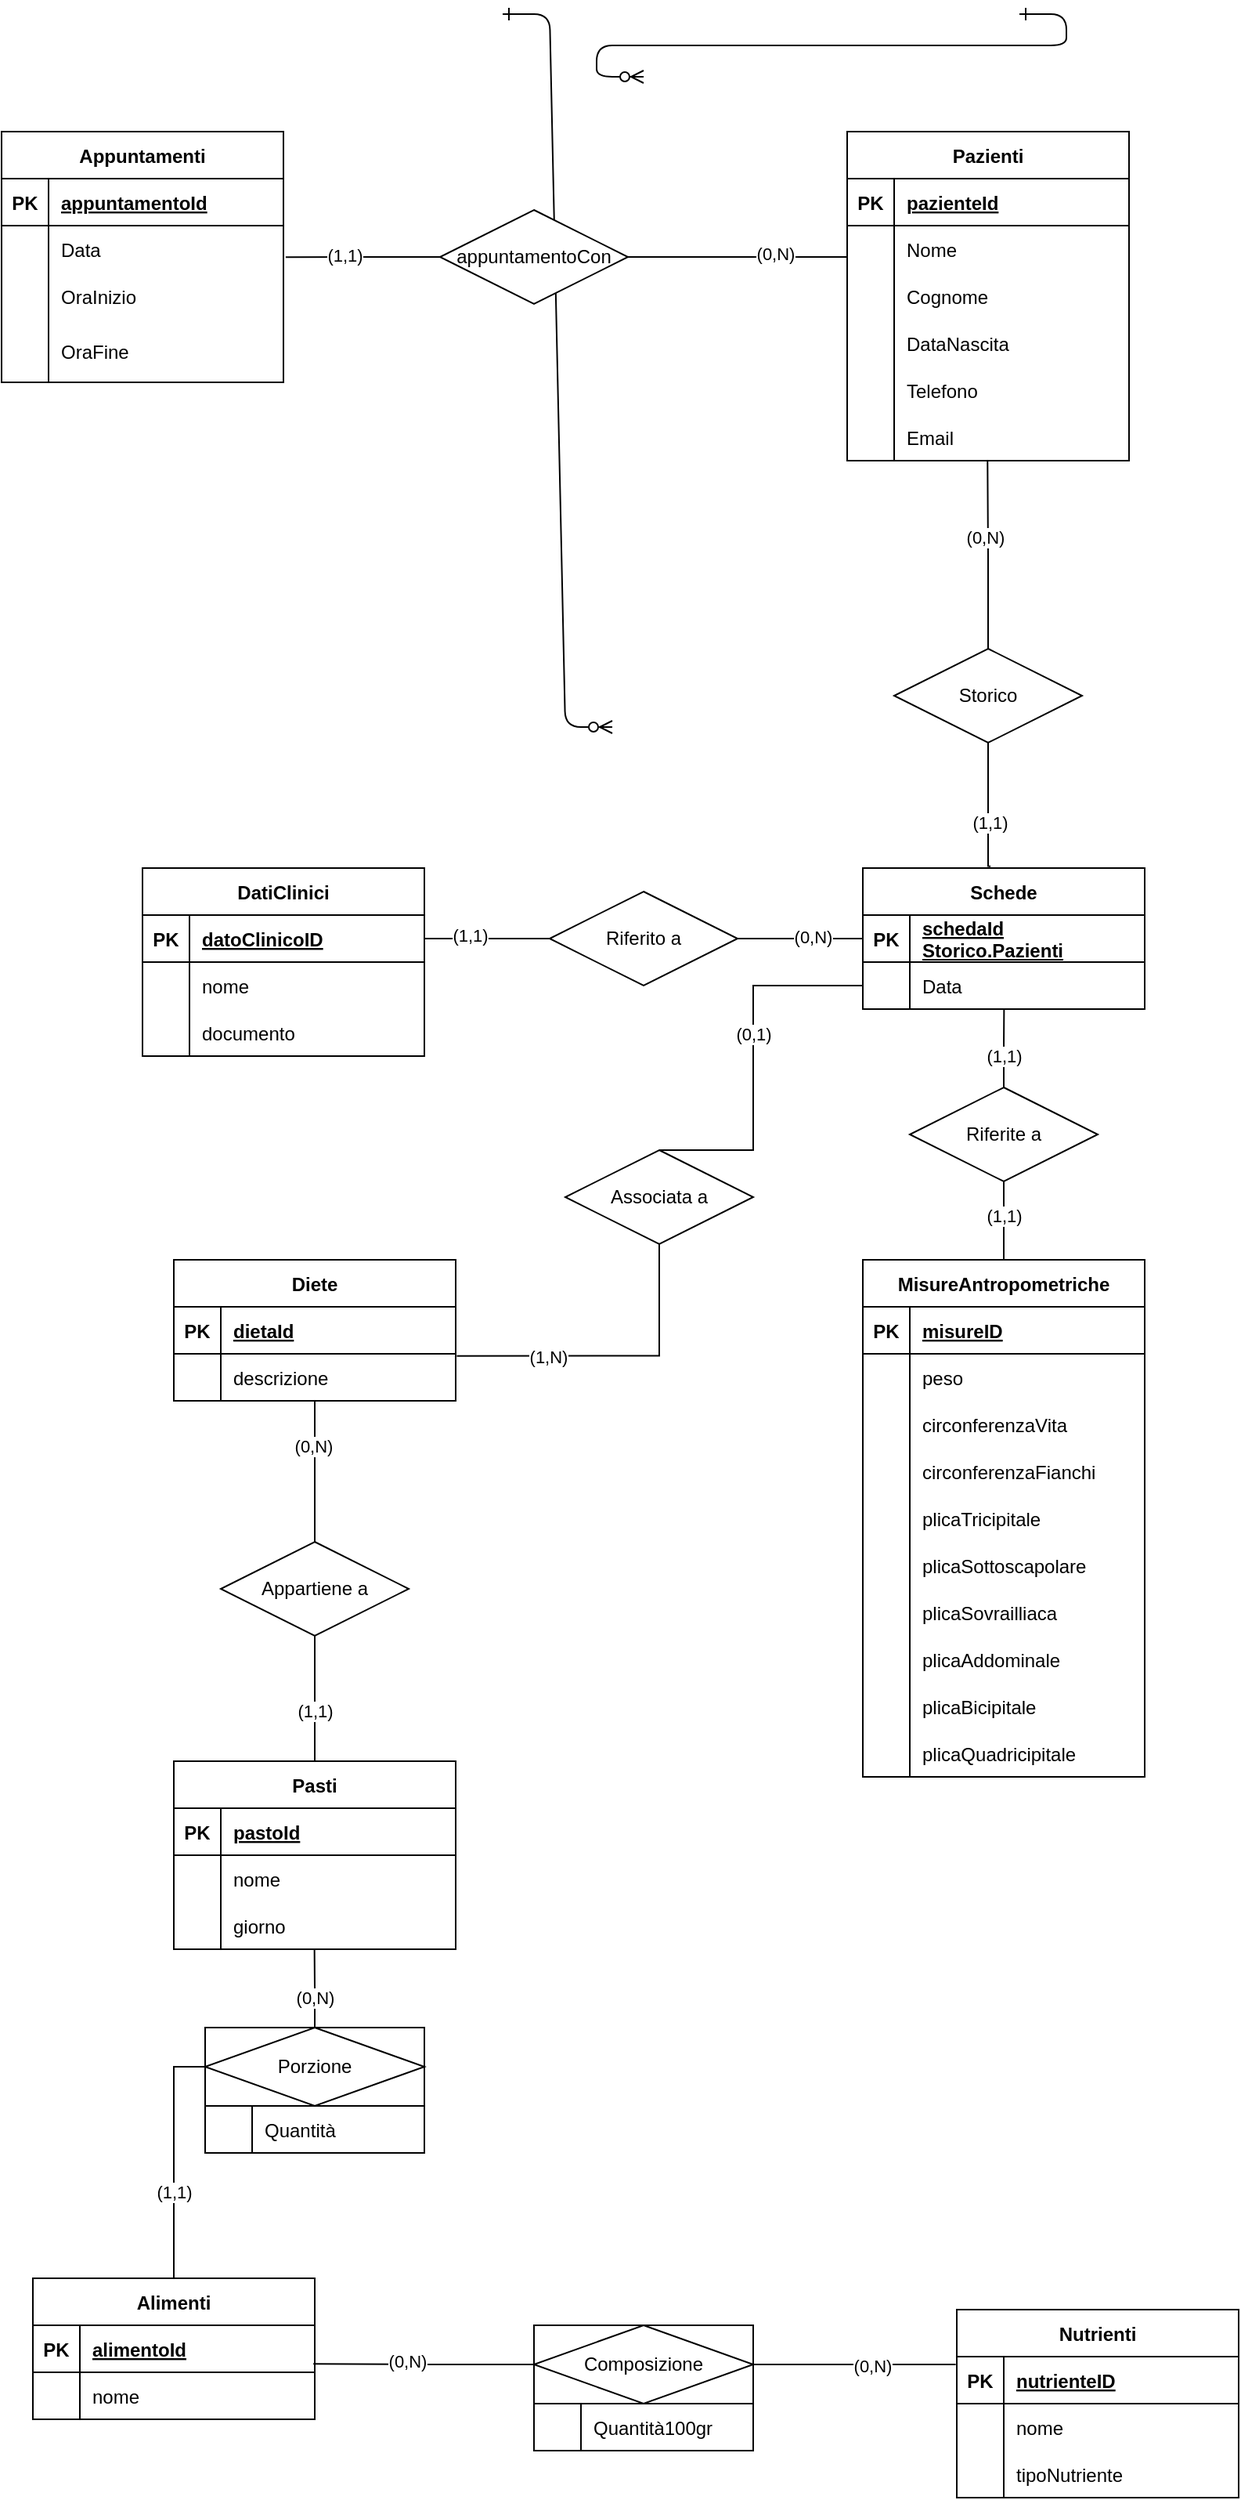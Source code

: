<mxfile version="18.0.6" type="device"><diagram id="R2lEEEUBdFMjLlhIrx00" name="Page-1"><mxGraphModel dx="1597" dy="986" grid="1" gridSize="10" guides="1" tooltips="1" connect="1" arrows="1" fold="1" page="1" pageScale="1" pageWidth="850" pageHeight="1100" math="0" shadow="0" extFonts="Permanent Marker^https://fonts.googleapis.com/css?family=Permanent+Marker"><root><mxCell id="0"/><mxCell id="1" parent="0"/><mxCell id="C-vyLk0tnHw3VtMMgP7b-1" value="" style="edgeStyle=entityRelationEdgeStyle;endArrow=ERzeroToMany;startArrow=ERone;endFill=1;startFill=0;" parent="1" target="C-vyLk0tnHw3VtMMgP7b-6" edge="1"><mxGeometry width="100" height="100" relative="1" as="geometry"><mxPoint x="370" y="165" as="sourcePoint"/><mxPoint x="440" y="620" as="targetPoint"/></mxGeometry></mxCell><mxCell id="C-vyLk0tnHw3VtMMgP7b-12" value="" style="edgeStyle=entityRelationEdgeStyle;endArrow=ERzeroToMany;startArrow=ERone;endFill=1;startFill=0;" parent="1" target="C-vyLk0tnHw3VtMMgP7b-17" edge="1"><mxGeometry width="100" height="100" relative="1" as="geometry"><mxPoint x="700" y="165" as="sourcePoint"/><mxPoint x="460" y="205" as="targetPoint"/></mxGeometry></mxCell><mxCell id="slWftcfjG_QNIl7X43cK-1" value="Appuntamenti" style="shape=table;startSize=30;container=1;collapsible=1;childLayout=tableLayout;fixedRows=1;rowLines=0;fontStyle=1;align=center;resizeLast=1;" vertex="1" parent="1"><mxGeometry x="50" y="240" width="180" height="160" as="geometry"/></mxCell><mxCell id="slWftcfjG_QNIl7X43cK-2" value="" style="shape=tableRow;horizontal=0;startSize=0;swimlaneHead=0;swimlaneBody=0;fillColor=none;collapsible=0;dropTarget=0;points=[[0,0.5],[1,0.5]];portConstraint=eastwest;top=0;left=0;right=0;bottom=1;" vertex="1" parent="slWftcfjG_QNIl7X43cK-1"><mxGeometry y="30" width="180" height="30" as="geometry"/></mxCell><mxCell id="slWftcfjG_QNIl7X43cK-3" value="PK" style="shape=partialRectangle;connectable=0;fillColor=none;top=0;left=0;bottom=0;right=0;fontStyle=1;overflow=hidden;" vertex="1" parent="slWftcfjG_QNIl7X43cK-2"><mxGeometry width="30" height="30" as="geometry"><mxRectangle width="30" height="30" as="alternateBounds"/></mxGeometry></mxCell><mxCell id="slWftcfjG_QNIl7X43cK-4" value="appuntamentoId" style="shape=partialRectangle;connectable=0;fillColor=none;top=0;left=0;bottom=0;right=0;align=left;spacingLeft=6;fontStyle=5;overflow=hidden;" vertex="1" parent="slWftcfjG_QNIl7X43cK-2"><mxGeometry x="30" width="150" height="30" as="geometry"><mxRectangle width="150" height="30" as="alternateBounds"/></mxGeometry></mxCell><mxCell id="slWftcfjG_QNIl7X43cK-5" value="" style="shape=tableRow;horizontal=0;startSize=0;swimlaneHead=0;swimlaneBody=0;fillColor=none;collapsible=0;dropTarget=0;points=[[0,0.5],[1,0.5]];portConstraint=eastwest;top=0;left=0;right=0;bottom=0;" vertex="1" parent="slWftcfjG_QNIl7X43cK-1"><mxGeometry y="60" width="180" height="30" as="geometry"/></mxCell><mxCell id="slWftcfjG_QNIl7X43cK-6" value="" style="shape=partialRectangle;connectable=0;fillColor=none;top=0;left=0;bottom=0;right=0;editable=1;overflow=hidden;" vertex="1" parent="slWftcfjG_QNIl7X43cK-5"><mxGeometry width="30" height="30" as="geometry"><mxRectangle width="30" height="30" as="alternateBounds"/></mxGeometry></mxCell><mxCell id="slWftcfjG_QNIl7X43cK-7" value="Data" style="shape=partialRectangle;connectable=0;fillColor=none;top=0;left=0;bottom=0;right=0;align=left;spacingLeft=6;overflow=hidden;" vertex="1" parent="slWftcfjG_QNIl7X43cK-5"><mxGeometry x="30" width="150" height="30" as="geometry"><mxRectangle width="150" height="30" as="alternateBounds"/></mxGeometry></mxCell><mxCell id="slWftcfjG_QNIl7X43cK-8" value="" style="shape=tableRow;horizontal=0;startSize=0;swimlaneHead=0;swimlaneBody=0;fillColor=none;collapsible=0;dropTarget=0;points=[[0,0.5],[1,0.5]];portConstraint=eastwest;top=0;left=0;right=0;bottom=0;" vertex="1" parent="slWftcfjG_QNIl7X43cK-1"><mxGeometry y="90" width="180" height="30" as="geometry"/></mxCell><mxCell id="slWftcfjG_QNIl7X43cK-9" value="" style="shape=partialRectangle;connectable=0;fillColor=none;top=0;left=0;bottom=0;right=0;editable=1;overflow=hidden;" vertex="1" parent="slWftcfjG_QNIl7X43cK-8"><mxGeometry width="30" height="30" as="geometry"><mxRectangle width="30" height="30" as="alternateBounds"/></mxGeometry></mxCell><mxCell id="slWftcfjG_QNIl7X43cK-10" value="OraInizio" style="shape=partialRectangle;connectable=0;fillColor=none;top=0;left=0;bottom=0;right=0;align=left;spacingLeft=6;overflow=hidden;" vertex="1" parent="slWftcfjG_QNIl7X43cK-8"><mxGeometry x="30" width="150" height="30" as="geometry"><mxRectangle width="150" height="30" as="alternateBounds"/></mxGeometry></mxCell><mxCell id="slWftcfjG_QNIl7X43cK-11" value="" style="shape=tableRow;horizontal=0;startSize=0;swimlaneHead=0;swimlaneBody=0;fillColor=none;collapsible=0;dropTarget=0;points=[[0,0.5],[1,0.5]];portConstraint=eastwest;top=0;left=0;right=0;bottom=0;" vertex="1" parent="slWftcfjG_QNIl7X43cK-1"><mxGeometry y="120" width="180" height="40" as="geometry"/></mxCell><mxCell id="slWftcfjG_QNIl7X43cK-12" value="" style="shape=partialRectangle;connectable=0;fillColor=none;top=0;left=0;bottom=0;right=0;editable=1;overflow=hidden;" vertex="1" parent="slWftcfjG_QNIl7X43cK-11"><mxGeometry width="30" height="40" as="geometry"><mxRectangle width="30" height="40" as="alternateBounds"/></mxGeometry></mxCell><mxCell id="slWftcfjG_QNIl7X43cK-13" value="OraFine" style="shape=partialRectangle;connectable=0;fillColor=none;top=0;left=0;bottom=0;right=0;align=left;spacingLeft=6;overflow=hidden;" vertex="1" parent="slWftcfjG_QNIl7X43cK-11"><mxGeometry x="30" width="150" height="40" as="geometry"><mxRectangle width="150" height="40" as="alternateBounds"/></mxGeometry></mxCell><mxCell id="slWftcfjG_QNIl7X43cK-31" value="Pazienti" style="shape=table;startSize=30;container=1;collapsible=1;childLayout=tableLayout;fixedRows=1;rowLines=0;fontStyle=1;align=center;resizeLast=1;" vertex="1" parent="1"><mxGeometry x="590" y="240" width="180" height="210" as="geometry"/></mxCell><mxCell id="slWftcfjG_QNIl7X43cK-32" value="" style="shape=tableRow;horizontal=0;startSize=0;swimlaneHead=0;swimlaneBody=0;fillColor=none;collapsible=0;dropTarget=0;points=[[0,0.5],[1,0.5]];portConstraint=eastwest;top=0;left=0;right=0;bottom=1;" vertex="1" parent="slWftcfjG_QNIl7X43cK-31"><mxGeometry y="30" width="180" height="30" as="geometry"/></mxCell><mxCell id="slWftcfjG_QNIl7X43cK-33" value="PK" style="shape=partialRectangle;connectable=0;fillColor=none;top=0;left=0;bottom=0;right=0;fontStyle=1;overflow=hidden;" vertex="1" parent="slWftcfjG_QNIl7X43cK-32"><mxGeometry width="30" height="30" as="geometry"><mxRectangle width="30" height="30" as="alternateBounds"/></mxGeometry></mxCell><mxCell id="slWftcfjG_QNIl7X43cK-34" value="pazienteId" style="shape=partialRectangle;connectable=0;fillColor=none;top=0;left=0;bottom=0;right=0;align=left;spacingLeft=6;fontStyle=5;overflow=hidden;" vertex="1" parent="slWftcfjG_QNIl7X43cK-32"><mxGeometry x="30" width="150" height="30" as="geometry"><mxRectangle width="150" height="30" as="alternateBounds"/></mxGeometry></mxCell><mxCell id="slWftcfjG_QNIl7X43cK-35" value="" style="shape=tableRow;horizontal=0;startSize=0;swimlaneHead=0;swimlaneBody=0;fillColor=none;collapsible=0;dropTarget=0;points=[[0,0.5],[1,0.5]];portConstraint=eastwest;top=0;left=0;right=0;bottom=0;" vertex="1" parent="slWftcfjG_QNIl7X43cK-31"><mxGeometry y="60" width="180" height="30" as="geometry"/></mxCell><mxCell id="slWftcfjG_QNIl7X43cK-36" value="" style="shape=partialRectangle;connectable=0;fillColor=none;top=0;left=0;bottom=0;right=0;editable=1;overflow=hidden;" vertex="1" parent="slWftcfjG_QNIl7X43cK-35"><mxGeometry width="30" height="30" as="geometry"><mxRectangle width="30" height="30" as="alternateBounds"/></mxGeometry></mxCell><mxCell id="slWftcfjG_QNIl7X43cK-37" value="Nome" style="shape=partialRectangle;connectable=0;fillColor=none;top=0;left=0;bottom=0;right=0;align=left;spacingLeft=6;overflow=hidden;" vertex="1" parent="slWftcfjG_QNIl7X43cK-35"><mxGeometry x="30" width="150" height="30" as="geometry"><mxRectangle width="150" height="30" as="alternateBounds"/></mxGeometry></mxCell><mxCell id="slWftcfjG_QNIl7X43cK-38" value="" style="shape=tableRow;horizontal=0;startSize=0;swimlaneHead=0;swimlaneBody=0;fillColor=none;collapsible=0;dropTarget=0;points=[[0,0.5],[1,0.5]];portConstraint=eastwest;top=0;left=0;right=0;bottom=0;" vertex="1" parent="slWftcfjG_QNIl7X43cK-31"><mxGeometry y="90" width="180" height="30" as="geometry"/></mxCell><mxCell id="slWftcfjG_QNIl7X43cK-39" value="" style="shape=partialRectangle;connectable=0;fillColor=none;top=0;left=0;bottom=0;right=0;editable=1;overflow=hidden;" vertex="1" parent="slWftcfjG_QNIl7X43cK-38"><mxGeometry width="30" height="30" as="geometry"><mxRectangle width="30" height="30" as="alternateBounds"/></mxGeometry></mxCell><mxCell id="slWftcfjG_QNIl7X43cK-40" value="Cognome" style="shape=partialRectangle;connectable=0;fillColor=none;top=0;left=0;bottom=0;right=0;align=left;spacingLeft=6;overflow=hidden;" vertex="1" parent="slWftcfjG_QNIl7X43cK-38"><mxGeometry x="30" width="150" height="30" as="geometry"><mxRectangle width="150" height="30" as="alternateBounds"/></mxGeometry></mxCell><mxCell id="slWftcfjG_QNIl7X43cK-41" value="" style="shape=tableRow;horizontal=0;startSize=0;swimlaneHead=0;swimlaneBody=0;fillColor=none;collapsible=0;dropTarget=0;points=[[0,0.5],[1,0.5]];portConstraint=eastwest;top=0;left=0;right=0;bottom=0;" vertex="1" parent="slWftcfjG_QNIl7X43cK-31"><mxGeometry y="120" width="180" height="30" as="geometry"/></mxCell><mxCell id="slWftcfjG_QNIl7X43cK-42" value="" style="shape=partialRectangle;connectable=0;fillColor=none;top=0;left=0;bottom=0;right=0;editable=1;overflow=hidden;" vertex="1" parent="slWftcfjG_QNIl7X43cK-41"><mxGeometry width="30" height="30" as="geometry"><mxRectangle width="30" height="30" as="alternateBounds"/></mxGeometry></mxCell><mxCell id="slWftcfjG_QNIl7X43cK-43" value="DataNascita" style="shape=partialRectangle;connectable=0;fillColor=none;top=0;left=0;bottom=0;right=0;align=left;spacingLeft=6;overflow=hidden;" vertex="1" parent="slWftcfjG_QNIl7X43cK-41"><mxGeometry x="30" width="150" height="30" as="geometry"><mxRectangle width="150" height="30" as="alternateBounds"/></mxGeometry></mxCell><mxCell id="slWftcfjG_QNIl7X43cK-44" value="" style="shape=tableRow;horizontal=0;startSize=0;swimlaneHead=0;swimlaneBody=0;fillColor=none;collapsible=0;dropTarget=0;points=[[0,0.5],[1,0.5]];portConstraint=eastwest;top=0;left=0;right=0;bottom=0;" vertex="1" parent="slWftcfjG_QNIl7X43cK-31"><mxGeometry y="150" width="180" height="30" as="geometry"/></mxCell><mxCell id="slWftcfjG_QNIl7X43cK-45" value="" style="shape=partialRectangle;connectable=0;fillColor=none;top=0;left=0;bottom=0;right=0;editable=1;overflow=hidden;" vertex="1" parent="slWftcfjG_QNIl7X43cK-44"><mxGeometry width="30" height="30" as="geometry"><mxRectangle width="30" height="30" as="alternateBounds"/></mxGeometry></mxCell><mxCell id="slWftcfjG_QNIl7X43cK-46" value="Telefono" style="shape=partialRectangle;connectable=0;fillColor=none;top=0;left=0;bottom=0;right=0;align=left;spacingLeft=6;overflow=hidden;" vertex="1" parent="slWftcfjG_QNIl7X43cK-44"><mxGeometry x="30" width="150" height="30" as="geometry"><mxRectangle width="150" height="30" as="alternateBounds"/></mxGeometry></mxCell><mxCell id="slWftcfjG_QNIl7X43cK-47" value="" style="shape=tableRow;horizontal=0;startSize=0;swimlaneHead=0;swimlaneBody=0;fillColor=none;collapsible=0;dropTarget=0;points=[[0,0.5],[1,0.5]];portConstraint=eastwest;top=0;left=0;right=0;bottom=0;" vertex="1" parent="slWftcfjG_QNIl7X43cK-31"><mxGeometry y="180" width="180" height="30" as="geometry"/></mxCell><mxCell id="slWftcfjG_QNIl7X43cK-48" value="" style="shape=partialRectangle;connectable=0;fillColor=none;top=0;left=0;bottom=0;right=0;editable=1;overflow=hidden;" vertex="1" parent="slWftcfjG_QNIl7X43cK-47"><mxGeometry width="30" height="30" as="geometry"><mxRectangle width="30" height="30" as="alternateBounds"/></mxGeometry></mxCell><mxCell id="slWftcfjG_QNIl7X43cK-49" value="Email" style="shape=partialRectangle;connectable=0;fillColor=none;top=0;left=0;bottom=0;right=0;align=left;spacingLeft=6;overflow=hidden;" vertex="1" parent="slWftcfjG_QNIl7X43cK-47"><mxGeometry x="30" width="150" height="30" as="geometry"><mxRectangle width="150" height="30" as="alternateBounds"/></mxGeometry></mxCell><mxCell id="slWftcfjG_QNIl7X43cK-51" style="edgeStyle=orthogonalEdgeStyle;rounded=0;orthogonalLoop=1;jettySize=auto;html=1;exitX=1;exitY=0.5;exitDx=0;exitDy=0;endArrow=none;endFill=0;" edge="1" parent="1" source="slWftcfjG_QNIl7X43cK-50" target="slWftcfjG_QNIl7X43cK-35"><mxGeometry relative="1" as="geometry"><Array as="points"><mxPoint x="560" y="320"/><mxPoint x="560" y="320"/></Array></mxGeometry></mxCell><mxCell id="slWftcfjG_QNIl7X43cK-55" value="(0,N)" style="edgeLabel;html=1;align=center;verticalAlign=middle;resizable=0;points=[];" vertex="1" connectable="0" parent="slWftcfjG_QNIl7X43cK-51"><mxGeometry x="0.341" y="2" relative="1" as="geometry"><mxPoint as="offset"/></mxGeometry></mxCell><mxCell id="slWftcfjG_QNIl7X43cK-52" style="edgeStyle=orthogonalEdgeStyle;rounded=0;orthogonalLoop=1;jettySize=auto;html=1;exitX=0;exitY=0.5;exitDx=0;exitDy=0;entryX=1.008;entryY=0.671;entryDx=0;entryDy=0;entryPerimeter=0;endArrow=none;endFill=0;" edge="1" parent="1" source="slWftcfjG_QNIl7X43cK-50" target="slWftcfjG_QNIl7X43cK-5"><mxGeometry relative="1" as="geometry"/></mxCell><mxCell id="slWftcfjG_QNIl7X43cK-54" value="(1,1)" style="edgeLabel;html=1;align=center;verticalAlign=middle;resizable=0;points=[];" vertex="1" connectable="0" parent="slWftcfjG_QNIl7X43cK-52"><mxGeometry x="0.243" y="-1" relative="1" as="geometry"><mxPoint as="offset"/></mxGeometry></mxCell><mxCell id="slWftcfjG_QNIl7X43cK-50" value="appuntamentoCon" style="shape=rhombus;perimeter=rhombusPerimeter;whiteSpace=wrap;html=1;align=center;" vertex="1" parent="1"><mxGeometry x="330" y="290" width="120" height="60" as="geometry"/></mxCell><mxCell id="slWftcfjG_QNIl7X43cK-73" value="Schede" style="shape=table;startSize=30;container=1;collapsible=1;childLayout=tableLayout;fixedRows=1;rowLines=0;fontStyle=1;align=center;resizeLast=1;" vertex="1" parent="1"><mxGeometry x="600" y="710" width="180" height="90" as="geometry"/></mxCell><mxCell id="slWftcfjG_QNIl7X43cK-74" value="" style="shape=tableRow;horizontal=0;startSize=0;swimlaneHead=0;swimlaneBody=0;fillColor=none;collapsible=0;dropTarget=0;points=[[0,0.5],[1,0.5]];portConstraint=eastwest;top=0;left=0;right=0;bottom=1;" vertex="1" parent="slWftcfjG_QNIl7X43cK-73"><mxGeometry y="30" width="180" height="30" as="geometry"/></mxCell><mxCell id="slWftcfjG_QNIl7X43cK-75" value="PK" style="shape=partialRectangle;connectable=0;fillColor=none;top=0;left=0;bottom=0;right=0;fontStyle=1;overflow=hidden;" vertex="1" parent="slWftcfjG_QNIl7X43cK-74"><mxGeometry width="30" height="30" as="geometry"><mxRectangle width="30" height="30" as="alternateBounds"/></mxGeometry></mxCell><mxCell id="slWftcfjG_QNIl7X43cK-76" value="schedaId&#10;Storico.Pazienti" style="shape=partialRectangle;connectable=0;fillColor=none;top=0;left=0;bottom=0;right=0;align=left;spacingLeft=6;fontStyle=5;overflow=hidden;" vertex="1" parent="slWftcfjG_QNIl7X43cK-74"><mxGeometry x="30" width="150" height="30" as="geometry"><mxRectangle width="150" height="30" as="alternateBounds"/></mxGeometry></mxCell><mxCell id="slWftcfjG_QNIl7X43cK-77" value="" style="shape=tableRow;horizontal=0;startSize=0;swimlaneHead=0;swimlaneBody=0;fillColor=none;collapsible=0;dropTarget=0;points=[[0,0.5],[1,0.5]];portConstraint=eastwest;top=0;left=0;right=0;bottom=0;" vertex="1" parent="slWftcfjG_QNIl7X43cK-73"><mxGeometry y="60" width="180" height="30" as="geometry"/></mxCell><mxCell id="slWftcfjG_QNIl7X43cK-78" value="" style="shape=partialRectangle;connectable=0;fillColor=none;top=0;left=0;bottom=0;right=0;editable=1;overflow=hidden;" vertex="1" parent="slWftcfjG_QNIl7X43cK-77"><mxGeometry width="30" height="30" as="geometry"><mxRectangle width="30" height="30" as="alternateBounds"/></mxGeometry></mxCell><mxCell id="slWftcfjG_QNIl7X43cK-79" value="Data" style="shape=partialRectangle;connectable=0;fillColor=none;top=0;left=0;bottom=0;right=0;align=left;spacingLeft=6;overflow=hidden;" vertex="1" parent="slWftcfjG_QNIl7X43cK-77"><mxGeometry x="30" width="150" height="30" as="geometry"><mxRectangle width="150" height="30" as="alternateBounds"/></mxGeometry></mxCell><mxCell id="slWftcfjG_QNIl7X43cK-87" style="edgeStyle=orthogonalEdgeStyle;rounded=0;orthogonalLoop=1;jettySize=auto;html=1;exitX=0.5;exitY=0;exitDx=0;exitDy=0;endArrow=none;endFill=0;entryX=0.498;entryY=1;entryDx=0;entryDy=0;entryPerimeter=0;" edge="1" parent="1" source="slWftcfjG_QNIl7X43cK-86" target="slWftcfjG_QNIl7X43cK-47"><mxGeometry relative="1" as="geometry"><mxPoint x="679.632" y="460" as="targetPoint"/></mxGeometry></mxCell><mxCell id="slWftcfjG_QNIl7X43cK-91" value="(0,N)" style="edgeLabel;html=1;align=center;verticalAlign=middle;resizable=0;points=[];" vertex="1" connectable="0" parent="slWftcfjG_QNIl7X43cK-87"><mxGeometry x="0.2" y="2" relative="1" as="geometry"><mxPoint as="offset"/></mxGeometry></mxCell><mxCell id="slWftcfjG_QNIl7X43cK-89" style="edgeStyle=orthogonalEdgeStyle;rounded=0;orthogonalLoop=1;jettySize=auto;html=1;exitX=0.5;exitY=1;exitDx=0;exitDy=0;entryX=0.453;entryY=-0.013;entryDx=0;entryDy=0;entryPerimeter=0;endArrow=none;endFill=0;" edge="1" parent="1" source="slWftcfjG_QNIl7X43cK-86" target="slWftcfjG_QNIl7X43cK-73"><mxGeometry relative="1" as="geometry"><Array as="points"><mxPoint x="680" y="709"/></Array></mxGeometry></mxCell><mxCell id="slWftcfjG_QNIl7X43cK-90" value="(1,1)" style="edgeLabel;html=1;align=center;verticalAlign=middle;resizable=0;points=[];" vertex="1" connectable="0" parent="slWftcfjG_QNIl7X43cK-89"><mxGeometry x="0.272" y="1" relative="1" as="geometry"><mxPoint as="offset"/></mxGeometry></mxCell><mxCell id="slWftcfjG_QNIl7X43cK-86" value="Storico" style="shape=rhombus;perimeter=rhombusPerimeter;whiteSpace=wrap;html=1;align=center;" vertex="1" parent="1"><mxGeometry x="620" y="570" width="120" height="60" as="geometry"/></mxCell><mxCell id="slWftcfjG_QNIl7X43cK-92" value="DatiClinici" style="shape=table;startSize=30;container=1;collapsible=1;childLayout=tableLayout;fixedRows=1;rowLines=0;fontStyle=1;align=center;resizeLast=1;" vertex="1" parent="1"><mxGeometry x="140" y="710" width="180" height="120" as="geometry"/></mxCell><mxCell id="slWftcfjG_QNIl7X43cK-93" value="" style="shape=tableRow;horizontal=0;startSize=0;swimlaneHead=0;swimlaneBody=0;fillColor=none;collapsible=0;dropTarget=0;points=[[0,0.5],[1,0.5]];portConstraint=eastwest;top=0;left=0;right=0;bottom=1;" vertex="1" parent="slWftcfjG_QNIl7X43cK-92"><mxGeometry y="30" width="180" height="30" as="geometry"/></mxCell><mxCell id="slWftcfjG_QNIl7X43cK-94" value="PK" style="shape=partialRectangle;connectable=0;fillColor=none;top=0;left=0;bottom=0;right=0;fontStyle=1;overflow=hidden;" vertex="1" parent="slWftcfjG_QNIl7X43cK-93"><mxGeometry width="30" height="30" as="geometry"><mxRectangle width="30" height="30" as="alternateBounds"/></mxGeometry></mxCell><mxCell id="slWftcfjG_QNIl7X43cK-95" value="datoClinicoID" style="shape=partialRectangle;connectable=0;fillColor=none;top=0;left=0;bottom=0;right=0;align=left;spacingLeft=6;fontStyle=5;overflow=hidden;" vertex="1" parent="slWftcfjG_QNIl7X43cK-93"><mxGeometry x="30" width="150" height="30" as="geometry"><mxRectangle width="150" height="30" as="alternateBounds"/></mxGeometry></mxCell><mxCell id="slWftcfjG_QNIl7X43cK-96" value="" style="shape=tableRow;horizontal=0;startSize=0;swimlaneHead=0;swimlaneBody=0;fillColor=none;collapsible=0;dropTarget=0;points=[[0,0.5],[1,0.5]];portConstraint=eastwest;top=0;left=0;right=0;bottom=0;" vertex="1" parent="slWftcfjG_QNIl7X43cK-92"><mxGeometry y="60" width="180" height="30" as="geometry"/></mxCell><mxCell id="slWftcfjG_QNIl7X43cK-97" value="" style="shape=partialRectangle;connectable=0;fillColor=none;top=0;left=0;bottom=0;right=0;editable=1;overflow=hidden;" vertex="1" parent="slWftcfjG_QNIl7X43cK-96"><mxGeometry width="30" height="30" as="geometry"><mxRectangle width="30" height="30" as="alternateBounds"/></mxGeometry></mxCell><mxCell id="slWftcfjG_QNIl7X43cK-98" value="nome" style="shape=partialRectangle;connectable=0;fillColor=none;top=0;left=0;bottom=0;right=0;align=left;spacingLeft=6;overflow=hidden;" vertex="1" parent="slWftcfjG_QNIl7X43cK-96"><mxGeometry x="30" width="150" height="30" as="geometry"><mxRectangle width="150" height="30" as="alternateBounds"/></mxGeometry></mxCell><mxCell id="slWftcfjG_QNIl7X43cK-99" value="" style="shape=tableRow;horizontal=0;startSize=0;swimlaneHead=0;swimlaneBody=0;fillColor=none;collapsible=0;dropTarget=0;points=[[0,0.5],[1,0.5]];portConstraint=eastwest;top=0;left=0;right=0;bottom=0;" vertex="1" parent="slWftcfjG_QNIl7X43cK-92"><mxGeometry y="90" width="180" height="30" as="geometry"/></mxCell><mxCell id="slWftcfjG_QNIl7X43cK-100" value="" style="shape=partialRectangle;connectable=0;fillColor=none;top=0;left=0;bottom=0;right=0;editable=1;overflow=hidden;" vertex="1" parent="slWftcfjG_QNIl7X43cK-99"><mxGeometry width="30" height="30" as="geometry"><mxRectangle width="30" height="30" as="alternateBounds"/></mxGeometry></mxCell><mxCell id="slWftcfjG_QNIl7X43cK-101" value="documento" style="shape=partialRectangle;connectable=0;fillColor=none;top=0;left=0;bottom=0;right=0;align=left;spacingLeft=6;overflow=hidden;" vertex="1" parent="slWftcfjG_QNIl7X43cK-99"><mxGeometry x="30" width="150" height="30" as="geometry"><mxRectangle width="150" height="30" as="alternateBounds"/></mxGeometry></mxCell><mxCell id="slWftcfjG_QNIl7X43cK-107" style="edgeStyle=orthogonalEdgeStyle;rounded=0;orthogonalLoop=1;jettySize=auto;html=1;exitX=0;exitY=0.5;exitDx=0;exitDy=0;entryX=1;entryY=0.5;entryDx=0;entryDy=0;endArrow=none;endFill=0;" edge="1" parent="1" source="slWftcfjG_QNIl7X43cK-106" target="slWftcfjG_QNIl7X43cK-93"><mxGeometry relative="1" as="geometry"/></mxCell><mxCell id="slWftcfjG_QNIl7X43cK-110" value="(1,1)" style="edgeLabel;html=1;align=center;verticalAlign=middle;resizable=0;points=[];" vertex="1" connectable="0" parent="slWftcfjG_QNIl7X43cK-107"><mxGeometry x="0.279" y="-2" relative="1" as="geometry"><mxPoint as="offset"/></mxGeometry></mxCell><mxCell id="slWftcfjG_QNIl7X43cK-108" style="edgeStyle=orthogonalEdgeStyle;rounded=0;orthogonalLoop=1;jettySize=auto;html=1;exitX=1;exitY=0.5;exitDx=0;exitDy=0;entryX=0;entryY=0.5;entryDx=0;entryDy=0;endArrow=none;endFill=0;" edge="1" parent="1" source="slWftcfjG_QNIl7X43cK-106" target="slWftcfjG_QNIl7X43cK-74"><mxGeometry relative="1" as="geometry"/></mxCell><mxCell id="slWftcfjG_QNIl7X43cK-109" value="(0,N)" style="edgeLabel;html=1;align=center;verticalAlign=middle;resizable=0;points=[];" vertex="1" connectable="0" parent="slWftcfjG_QNIl7X43cK-108"><mxGeometry x="0.202" y="1" relative="1" as="geometry"><mxPoint as="offset"/></mxGeometry></mxCell><mxCell id="slWftcfjG_QNIl7X43cK-106" value="Riferito a" style="shape=rhombus;perimeter=rhombusPerimeter;whiteSpace=wrap;html=1;align=center;" vertex="1" parent="1"><mxGeometry x="400" y="725" width="120" height="60" as="geometry"/></mxCell><mxCell id="slWftcfjG_QNIl7X43cK-111" value="MisureAntropometriche" style="shape=table;startSize=30;container=1;collapsible=1;childLayout=tableLayout;fixedRows=1;rowLines=0;fontStyle=1;align=center;resizeLast=1;" vertex="1" parent="1"><mxGeometry x="600" y="960" width="180" height="330" as="geometry"/></mxCell><mxCell id="slWftcfjG_QNIl7X43cK-112" value="" style="shape=tableRow;horizontal=0;startSize=0;swimlaneHead=0;swimlaneBody=0;fillColor=none;collapsible=0;dropTarget=0;points=[[0,0.5],[1,0.5]];portConstraint=eastwest;top=0;left=0;right=0;bottom=1;" vertex="1" parent="slWftcfjG_QNIl7X43cK-111"><mxGeometry y="30" width="180" height="30" as="geometry"/></mxCell><mxCell id="slWftcfjG_QNIl7X43cK-113" value="PK" style="shape=partialRectangle;connectable=0;fillColor=none;top=0;left=0;bottom=0;right=0;fontStyle=1;overflow=hidden;" vertex="1" parent="slWftcfjG_QNIl7X43cK-112"><mxGeometry width="30" height="30" as="geometry"><mxRectangle width="30" height="30" as="alternateBounds"/></mxGeometry></mxCell><mxCell id="slWftcfjG_QNIl7X43cK-114" value="misureID" style="shape=partialRectangle;connectable=0;fillColor=none;top=0;left=0;bottom=0;right=0;align=left;spacingLeft=6;fontStyle=5;overflow=hidden;" vertex="1" parent="slWftcfjG_QNIl7X43cK-112"><mxGeometry x="30" width="150" height="30" as="geometry"><mxRectangle width="150" height="30" as="alternateBounds"/></mxGeometry></mxCell><mxCell id="slWftcfjG_QNIl7X43cK-115" value="" style="shape=tableRow;horizontal=0;startSize=0;swimlaneHead=0;swimlaneBody=0;fillColor=none;collapsible=0;dropTarget=0;points=[[0,0.5],[1,0.5]];portConstraint=eastwest;top=0;left=0;right=0;bottom=0;" vertex="1" parent="slWftcfjG_QNIl7X43cK-111"><mxGeometry y="60" width="180" height="30" as="geometry"/></mxCell><mxCell id="slWftcfjG_QNIl7X43cK-116" value="" style="shape=partialRectangle;connectable=0;fillColor=none;top=0;left=0;bottom=0;right=0;editable=1;overflow=hidden;" vertex="1" parent="slWftcfjG_QNIl7X43cK-115"><mxGeometry width="30" height="30" as="geometry"><mxRectangle width="30" height="30" as="alternateBounds"/></mxGeometry></mxCell><mxCell id="slWftcfjG_QNIl7X43cK-117" value="peso" style="shape=partialRectangle;connectable=0;fillColor=none;top=0;left=0;bottom=0;right=0;align=left;spacingLeft=6;overflow=hidden;" vertex="1" parent="slWftcfjG_QNIl7X43cK-115"><mxGeometry x="30" width="150" height="30" as="geometry"><mxRectangle width="150" height="30" as="alternateBounds"/></mxGeometry></mxCell><mxCell id="slWftcfjG_QNIl7X43cK-118" value="" style="shape=tableRow;horizontal=0;startSize=0;swimlaneHead=0;swimlaneBody=0;fillColor=none;collapsible=0;dropTarget=0;points=[[0,0.5],[1,0.5]];portConstraint=eastwest;top=0;left=0;right=0;bottom=0;" vertex="1" parent="slWftcfjG_QNIl7X43cK-111"><mxGeometry y="90" width="180" height="30" as="geometry"/></mxCell><mxCell id="slWftcfjG_QNIl7X43cK-119" value="" style="shape=partialRectangle;connectable=0;fillColor=none;top=0;left=0;bottom=0;right=0;editable=1;overflow=hidden;" vertex="1" parent="slWftcfjG_QNIl7X43cK-118"><mxGeometry width="30" height="30" as="geometry"><mxRectangle width="30" height="30" as="alternateBounds"/></mxGeometry></mxCell><mxCell id="slWftcfjG_QNIl7X43cK-120" value="circonferenzaVita" style="shape=partialRectangle;connectable=0;fillColor=none;top=0;left=0;bottom=0;right=0;align=left;spacingLeft=6;overflow=hidden;" vertex="1" parent="slWftcfjG_QNIl7X43cK-118"><mxGeometry x="30" width="150" height="30" as="geometry"><mxRectangle width="150" height="30" as="alternateBounds"/></mxGeometry></mxCell><mxCell id="slWftcfjG_QNIl7X43cK-121" value="" style="shape=tableRow;horizontal=0;startSize=0;swimlaneHead=0;swimlaneBody=0;fillColor=none;collapsible=0;dropTarget=0;points=[[0,0.5],[1,0.5]];portConstraint=eastwest;top=0;left=0;right=0;bottom=0;" vertex="1" parent="slWftcfjG_QNIl7X43cK-111"><mxGeometry y="120" width="180" height="30" as="geometry"/></mxCell><mxCell id="slWftcfjG_QNIl7X43cK-122" value="" style="shape=partialRectangle;connectable=0;fillColor=none;top=0;left=0;bottom=0;right=0;editable=1;overflow=hidden;" vertex="1" parent="slWftcfjG_QNIl7X43cK-121"><mxGeometry width="30" height="30" as="geometry"><mxRectangle width="30" height="30" as="alternateBounds"/></mxGeometry></mxCell><mxCell id="slWftcfjG_QNIl7X43cK-123" value="circonferenzaFianchi" style="shape=partialRectangle;connectable=0;fillColor=none;top=0;left=0;bottom=0;right=0;align=left;spacingLeft=6;overflow=hidden;" vertex="1" parent="slWftcfjG_QNIl7X43cK-121"><mxGeometry x="30" width="150" height="30" as="geometry"><mxRectangle width="150" height="30" as="alternateBounds"/></mxGeometry></mxCell><mxCell id="slWftcfjG_QNIl7X43cK-124" value="" style="shape=tableRow;horizontal=0;startSize=0;swimlaneHead=0;swimlaneBody=0;fillColor=none;collapsible=0;dropTarget=0;points=[[0,0.5],[1,0.5]];portConstraint=eastwest;top=0;left=0;right=0;bottom=0;" vertex="1" parent="slWftcfjG_QNIl7X43cK-111"><mxGeometry y="150" width="180" height="30" as="geometry"/></mxCell><mxCell id="slWftcfjG_QNIl7X43cK-125" value="" style="shape=partialRectangle;connectable=0;fillColor=none;top=0;left=0;bottom=0;right=0;editable=1;overflow=hidden;" vertex="1" parent="slWftcfjG_QNIl7X43cK-124"><mxGeometry width="30" height="30" as="geometry"><mxRectangle width="30" height="30" as="alternateBounds"/></mxGeometry></mxCell><mxCell id="slWftcfjG_QNIl7X43cK-126" value="plicaTricipitale" style="shape=partialRectangle;connectable=0;fillColor=none;top=0;left=0;bottom=0;right=0;align=left;spacingLeft=6;overflow=hidden;" vertex="1" parent="slWftcfjG_QNIl7X43cK-124"><mxGeometry x="30" width="150" height="30" as="geometry"><mxRectangle width="150" height="30" as="alternateBounds"/></mxGeometry></mxCell><mxCell id="slWftcfjG_QNIl7X43cK-127" value="" style="shape=tableRow;horizontal=0;startSize=0;swimlaneHead=0;swimlaneBody=0;fillColor=none;collapsible=0;dropTarget=0;points=[[0,0.5],[1,0.5]];portConstraint=eastwest;top=0;left=0;right=0;bottom=0;" vertex="1" parent="slWftcfjG_QNIl7X43cK-111"><mxGeometry y="180" width="180" height="30" as="geometry"/></mxCell><mxCell id="slWftcfjG_QNIl7X43cK-128" value="" style="shape=partialRectangle;connectable=0;fillColor=none;top=0;left=0;bottom=0;right=0;editable=1;overflow=hidden;" vertex="1" parent="slWftcfjG_QNIl7X43cK-127"><mxGeometry width="30" height="30" as="geometry"><mxRectangle width="30" height="30" as="alternateBounds"/></mxGeometry></mxCell><mxCell id="slWftcfjG_QNIl7X43cK-129" value="plicaSottoscapolare" style="shape=partialRectangle;connectable=0;fillColor=none;top=0;left=0;bottom=0;right=0;align=left;spacingLeft=6;overflow=hidden;" vertex="1" parent="slWftcfjG_QNIl7X43cK-127"><mxGeometry x="30" width="150" height="30" as="geometry"><mxRectangle width="150" height="30" as="alternateBounds"/></mxGeometry></mxCell><mxCell id="slWftcfjG_QNIl7X43cK-130" value="" style="shape=tableRow;horizontal=0;startSize=0;swimlaneHead=0;swimlaneBody=0;fillColor=none;collapsible=0;dropTarget=0;points=[[0,0.5],[1,0.5]];portConstraint=eastwest;top=0;left=0;right=0;bottom=0;" vertex="1" parent="slWftcfjG_QNIl7X43cK-111"><mxGeometry y="210" width="180" height="30" as="geometry"/></mxCell><mxCell id="slWftcfjG_QNIl7X43cK-131" value="" style="shape=partialRectangle;connectable=0;fillColor=none;top=0;left=0;bottom=0;right=0;editable=1;overflow=hidden;" vertex="1" parent="slWftcfjG_QNIl7X43cK-130"><mxGeometry width="30" height="30" as="geometry"><mxRectangle width="30" height="30" as="alternateBounds"/></mxGeometry></mxCell><mxCell id="slWftcfjG_QNIl7X43cK-132" value="plicaSovrailliaca" style="shape=partialRectangle;connectable=0;fillColor=none;top=0;left=0;bottom=0;right=0;align=left;spacingLeft=6;overflow=hidden;" vertex="1" parent="slWftcfjG_QNIl7X43cK-130"><mxGeometry x="30" width="150" height="30" as="geometry"><mxRectangle width="150" height="30" as="alternateBounds"/></mxGeometry></mxCell><mxCell id="slWftcfjG_QNIl7X43cK-133" value="" style="shape=tableRow;horizontal=0;startSize=0;swimlaneHead=0;swimlaneBody=0;fillColor=none;collapsible=0;dropTarget=0;points=[[0,0.5],[1,0.5]];portConstraint=eastwest;top=0;left=0;right=0;bottom=0;" vertex="1" parent="slWftcfjG_QNIl7X43cK-111"><mxGeometry y="240" width="180" height="30" as="geometry"/></mxCell><mxCell id="slWftcfjG_QNIl7X43cK-134" value="" style="shape=partialRectangle;connectable=0;fillColor=none;top=0;left=0;bottom=0;right=0;editable=1;overflow=hidden;" vertex="1" parent="slWftcfjG_QNIl7X43cK-133"><mxGeometry width="30" height="30" as="geometry"><mxRectangle width="30" height="30" as="alternateBounds"/></mxGeometry></mxCell><mxCell id="slWftcfjG_QNIl7X43cK-135" value="plicaAddominale" style="shape=partialRectangle;connectable=0;fillColor=none;top=0;left=0;bottom=0;right=0;align=left;spacingLeft=6;overflow=hidden;" vertex="1" parent="slWftcfjG_QNIl7X43cK-133"><mxGeometry x="30" width="150" height="30" as="geometry"><mxRectangle width="150" height="30" as="alternateBounds"/></mxGeometry></mxCell><mxCell id="slWftcfjG_QNIl7X43cK-136" value="" style="shape=tableRow;horizontal=0;startSize=0;swimlaneHead=0;swimlaneBody=0;fillColor=none;collapsible=0;dropTarget=0;points=[[0,0.5],[1,0.5]];portConstraint=eastwest;top=0;left=0;right=0;bottom=0;" vertex="1" parent="slWftcfjG_QNIl7X43cK-111"><mxGeometry y="270" width="180" height="30" as="geometry"/></mxCell><mxCell id="slWftcfjG_QNIl7X43cK-137" value="" style="shape=partialRectangle;connectable=0;fillColor=none;top=0;left=0;bottom=0;right=0;editable=1;overflow=hidden;" vertex="1" parent="slWftcfjG_QNIl7X43cK-136"><mxGeometry width="30" height="30" as="geometry"><mxRectangle width="30" height="30" as="alternateBounds"/></mxGeometry></mxCell><mxCell id="slWftcfjG_QNIl7X43cK-138" value="plicaBicipitale" style="shape=partialRectangle;connectable=0;fillColor=none;top=0;left=0;bottom=0;right=0;align=left;spacingLeft=6;overflow=hidden;" vertex="1" parent="slWftcfjG_QNIl7X43cK-136"><mxGeometry x="30" width="150" height="30" as="geometry"><mxRectangle width="150" height="30" as="alternateBounds"/></mxGeometry></mxCell><mxCell id="slWftcfjG_QNIl7X43cK-139" value="" style="shape=tableRow;horizontal=0;startSize=0;swimlaneHead=0;swimlaneBody=0;fillColor=none;collapsible=0;dropTarget=0;points=[[0,0.5],[1,0.5]];portConstraint=eastwest;top=0;left=0;right=0;bottom=0;" vertex="1" parent="slWftcfjG_QNIl7X43cK-111"><mxGeometry y="300" width="180" height="30" as="geometry"/></mxCell><mxCell id="slWftcfjG_QNIl7X43cK-140" value="" style="shape=partialRectangle;connectable=0;fillColor=none;top=0;left=0;bottom=0;right=0;editable=1;overflow=hidden;" vertex="1" parent="slWftcfjG_QNIl7X43cK-139"><mxGeometry width="30" height="30" as="geometry"><mxRectangle width="30" height="30" as="alternateBounds"/></mxGeometry></mxCell><mxCell id="slWftcfjG_QNIl7X43cK-141" value="plicaQuadricipitale" style="shape=partialRectangle;connectable=0;fillColor=none;top=0;left=0;bottom=0;right=0;align=left;spacingLeft=6;overflow=hidden;" vertex="1" parent="slWftcfjG_QNIl7X43cK-139"><mxGeometry x="30" width="150" height="30" as="geometry"><mxRectangle width="150" height="30" as="alternateBounds"/></mxGeometry></mxCell><mxCell id="slWftcfjG_QNIl7X43cK-143" style="edgeStyle=orthogonalEdgeStyle;rounded=0;orthogonalLoop=1;jettySize=auto;html=1;exitX=0.5;exitY=0;exitDx=0;exitDy=0;endArrow=none;endFill=0;entryX=0.501;entryY=1;entryDx=0;entryDy=0;entryPerimeter=0;" edge="1" parent="1" source="slWftcfjG_QNIl7X43cK-142" target="slWftcfjG_QNIl7X43cK-77"><mxGeometry relative="1" as="geometry"><mxPoint x="690.048" y="810" as="targetPoint"/></mxGeometry></mxCell><mxCell id="slWftcfjG_QNIl7X43cK-146" value="(1,1)" style="edgeLabel;html=1;align=center;verticalAlign=middle;resizable=0;points=[];" vertex="1" connectable="0" parent="slWftcfjG_QNIl7X43cK-143"><mxGeometry x="-0.196" relative="1" as="geometry"><mxPoint as="offset"/></mxGeometry></mxCell><mxCell id="slWftcfjG_QNIl7X43cK-144" style="edgeStyle=orthogonalEdgeStyle;rounded=0;orthogonalLoop=1;jettySize=auto;html=1;exitX=0.5;exitY=1;exitDx=0;exitDy=0;entryX=0.5;entryY=0;entryDx=0;entryDy=0;endArrow=none;endFill=0;" edge="1" parent="1" source="slWftcfjG_QNIl7X43cK-142" target="slWftcfjG_QNIl7X43cK-111"><mxGeometry relative="1" as="geometry"/></mxCell><mxCell id="slWftcfjG_QNIl7X43cK-145" value="(1,1)" style="edgeLabel;html=1;align=center;verticalAlign=middle;resizable=0;points=[];" vertex="1" connectable="0" parent="slWftcfjG_QNIl7X43cK-144"><mxGeometry x="-0.133" relative="1" as="geometry"><mxPoint as="offset"/></mxGeometry></mxCell><mxCell id="slWftcfjG_QNIl7X43cK-142" value="Riferite a" style="shape=rhombus;perimeter=rhombusPerimeter;whiteSpace=wrap;html=1;align=center;" vertex="1" parent="1"><mxGeometry x="630" y="850" width="120" height="60" as="geometry"/></mxCell><mxCell id="slWftcfjG_QNIl7X43cK-147" value="Diete" style="shape=table;startSize=30;container=1;collapsible=1;childLayout=tableLayout;fixedRows=1;rowLines=0;fontStyle=1;align=center;resizeLast=1;" vertex="1" parent="1"><mxGeometry x="160" y="960" width="180" height="90" as="geometry"/></mxCell><mxCell id="slWftcfjG_QNIl7X43cK-148" value="" style="shape=tableRow;horizontal=0;startSize=0;swimlaneHead=0;swimlaneBody=0;fillColor=none;collapsible=0;dropTarget=0;points=[[0,0.5],[1,0.5]];portConstraint=eastwest;top=0;left=0;right=0;bottom=1;" vertex="1" parent="slWftcfjG_QNIl7X43cK-147"><mxGeometry y="30" width="180" height="30" as="geometry"/></mxCell><mxCell id="slWftcfjG_QNIl7X43cK-149" value="PK" style="shape=partialRectangle;connectable=0;fillColor=none;top=0;left=0;bottom=0;right=0;fontStyle=1;overflow=hidden;" vertex="1" parent="slWftcfjG_QNIl7X43cK-148"><mxGeometry width="30" height="30" as="geometry"><mxRectangle width="30" height="30" as="alternateBounds"/></mxGeometry></mxCell><mxCell id="slWftcfjG_QNIl7X43cK-150" value="dietaId" style="shape=partialRectangle;connectable=0;fillColor=none;top=0;left=0;bottom=0;right=0;align=left;spacingLeft=6;fontStyle=5;overflow=hidden;" vertex="1" parent="slWftcfjG_QNIl7X43cK-148"><mxGeometry x="30" width="150" height="30" as="geometry"><mxRectangle width="150" height="30" as="alternateBounds"/></mxGeometry></mxCell><mxCell id="slWftcfjG_QNIl7X43cK-151" value="" style="shape=tableRow;horizontal=0;startSize=0;swimlaneHead=0;swimlaneBody=0;fillColor=none;collapsible=0;dropTarget=0;points=[[0,0.5],[1,0.5]];portConstraint=eastwest;top=0;left=0;right=0;bottom=0;" vertex="1" parent="slWftcfjG_QNIl7X43cK-147"><mxGeometry y="60" width="180" height="30" as="geometry"/></mxCell><mxCell id="slWftcfjG_QNIl7X43cK-152" value="" style="shape=partialRectangle;connectable=0;fillColor=none;top=0;left=0;bottom=0;right=0;editable=1;overflow=hidden;" vertex="1" parent="slWftcfjG_QNIl7X43cK-151"><mxGeometry width="30" height="30" as="geometry"><mxRectangle width="30" height="30" as="alternateBounds"/></mxGeometry></mxCell><mxCell id="slWftcfjG_QNIl7X43cK-153" value="descrizione" style="shape=partialRectangle;connectable=0;fillColor=none;top=0;left=0;bottom=0;right=0;align=left;spacingLeft=6;overflow=hidden;" vertex="1" parent="slWftcfjG_QNIl7X43cK-151"><mxGeometry x="30" width="150" height="30" as="geometry"><mxRectangle width="150" height="30" as="alternateBounds"/></mxGeometry></mxCell><mxCell id="slWftcfjG_QNIl7X43cK-161" style="edgeStyle=orthogonalEdgeStyle;rounded=0;orthogonalLoop=1;jettySize=auto;html=1;exitX=0.5;exitY=1;exitDx=0;exitDy=0;endArrow=none;endFill=0;entryX=1.004;entryY=0.044;entryDx=0;entryDy=0;entryPerimeter=0;" edge="1" parent="1" source="slWftcfjG_QNIl7X43cK-160" target="slWftcfjG_QNIl7X43cK-151"><mxGeometry relative="1" as="geometry"><mxPoint x="470" y="1020" as="targetPoint"/></mxGeometry></mxCell><mxCell id="slWftcfjG_QNIl7X43cK-164" value="(1,N)" style="edgeLabel;html=1;align=center;verticalAlign=middle;resizable=0;points=[];" vertex="1" connectable="0" parent="slWftcfjG_QNIl7X43cK-161"><mxGeometry x="0.421" relative="1" as="geometry"><mxPoint as="offset"/></mxGeometry></mxCell><mxCell id="slWftcfjG_QNIl7X43cK-162" style="edgeStyle=orthogonalEdgeStyle;rounded=0;orthogonalLoop=1;jettySize=auto;html=1;exitX=0.5;exitY=0;exitDx=0;exitDy=0;entryX=0;entryY=0.5;entryDx=0;entryDy=0;endArrow=none;endFill=0;" edge="1" parent="1" source="slWftcfjG_QNIl7X43cK-160" target="slWftcfjG_QNIl7X43cK-77"><mxGeometry relative="1" as="geometry"><Array as="points"><mxPoint x="530" y="890"/><mxPoint x="530" y="785"/></Array></mxGeometry></mxCell><mxCell id="slWftcfjG_QNIl7X43cK-163" value="(0,1)" style="edgeLabel;html=1;align=center;verticalAlign=middle;resizable=0;points=[];" vertex="1" connectable="0" parent="slWftcfjG_QNIl7X43cK-162"><mxGeometry x="0.142" relative="1" as="geometry"><mxPoint as="offset"/></mxGeometry></mxCell><mxCell id="slWftcfjG_QNIl7X43cK-160" value="Associata a" style="shape=rhombus;perimeter=rhombusPerimeter;whiteSpace=wrap;html=1;align=center;" vertex="1" parent="1"><mxGeometry x="410" y="890" width="120" height="60" as="geometry"/></mxCell><mxCell id="slWftcfjG_QNIl7X43cK-165" value="Pasti" style="shape=table;startSize=30;container=1;collapsible=1;childLayout=tableLayout;fixedRows=1;rowLines=0;fontStyle=1;align=center;resizeLast=1;" vertex="1" parent="1"><mxGeometry x="160" y="1280" width="180" height="120" as="geometry"/></mxCell><mxCell id="slWftcfjG_QNIl7X43cK-166" value="" style="shape=tableRow;horizontal=0;startSize=0;swimlaneHead=0;swimlaneBody=0;fillColor=none;collapsible=0;dropTarget=0;points=[[0,0.5],[1,0.5]];portConstraint=eastwest;top=0;left=0;right=0;bottom=1;" vertex="1" parent="slWftcfjG_QNIl7X43cK-165"><mxGeometry y="30" width="180" height="30" as="geometry"/></mxCell><mxCell id="slWftcfjG_QNIl7X43cK-167" value="PK" style="shape=partialRectangle;connectable=0;fillColor=none;top=0;left=0;bottom=0;right=0;fontStyle=1;overflow=hidden;" vertex="1" parent="slWftcfjG_QNIl7X43cK-166"><mxGeometry width="30" height="30" as="geometry"><mxRectangle width="30" height="30" as="alternateBounds"/></mxGeometry></mxCell><mxCell id="slWftcfjG_QNIl7X43cK-168" value="pastoId" style="shape=partialRectangle;connectable=0;fillColor=none;top=0;left=0;bottom=0;right=0;align=left;spacingLeft=6;fontStyle=5;overflow=hidden;" vertex="1" parent="slWftcfjG_QNIl7X43cK-166"><mxGeometry x="30" width="150" height="30" as="geometry"><mxRectangle width="150" height="30" as="alternateBounds"/></mxGeometry></mxCell><mxCell id="slWftcfjG_QNIl7X43cK-169" value="" style="shape=tableRow;horizontal=0;startSize=0;swimlaneHead=0;swimlaneBody=0;fillColor=none;collapsible=0;dropTarget=0;points=[[0,0.5],[1,0.5]];portConstraint=eastwest;top=0;left=0;right=0;bottom=0;" vertex="1" parent="slWftcfjG_QNIl7X43cK-165"><mxGeometry y="60" width="180" height="30" as="geometry"/></mxCell><mxCell id="slWftcfjG_QNIl7X43cK-170" value="" style="shape=partialRectangle;connectable=0;fillColor=none;top=0;left=0;bottom=0;right=0;editable=1;overflow=hidden;" vertex="1" parent="slWftcfjG_QNIl7X43cK-169"><mxGeometry width="30" height="30" as="geometry"><mxRectangle width="30" height="30" as="alternateBounds"/></mxGeometry></mxCell><mxCell id="slWftcfjG_QNIl7X43cK-171" value="nome" style="shape=partialRectangle;connectable=0;fillColor=none;top=0;left=0;bottom=0;right=0;align=left;spacingLeft=6;overflow=hidden;" vertex="1" parent="slWftcfjG_QNIl7X43cK-169"><mxGeometry x="30" width="150" height="30" as="geometry"><mxRectangle width="150" height="30" as="alternateBounds"/></mxGeometry></mxCell><mxCell id="slWftcfjG_QNIl7X43cK-172" value="" style="shape=tableRow;horizontal=0;startSize=0;swimlaneHead=0;swimlaneBody=0;fillColor=none;collapsible=0;dropTarget=0;points=[[0,0.5],[1,0.5]];portConstraint=eastwest;top=0;left=0;right=0;bottom=0;" vertex="1" parent="slWftcfjG_QNIl7X43cK-165"><mxGeometry y="90" width="180" height="30" as="geometry"/></mxCell><mxCell id="slWftcfjG_QNIl7X43cK-173" value="" style="shape=partialRectangle;connectable=0;fillColor=none;top=0;left=0;bottom=0;right=0;editable=1;overflow=hidden;" vertex="1" parent="slWftcfjG_QNIl7X43cK-172"><mxGeometry width="30" height="30" as="geometry"><mxRectangle width="30" height="30" as="alternateBounds"/></mxGeometry></mxCell><mxCell id="slWftcfjG_QNIl7X43cK-174" value="giorno" style="shape=partialRectangle;connectable=0;fillColor=none;top=0;left=0;bottom=0;right=0;align=left;spacingLeft=6;overflow=hidden;" vertex="1" parent="slWftcfjG_QNIl7X43cK-172"><mxGeometry x="30" width="150" height="30" as="geometry"><mxRectangle width="150" height="30" as="alternateBounds"/></mxGeometry></mxCell><mxCell id="slWftcfjG_QNIl7X43cK-179" style="edgeStyle=orthogonalEdgeStyle;rounded=0;orthogonalLoop=1;jettySize=auto;html=1;exitX=0.5;exitY=1;exitDx=0;exitDy=0;entryX=0.5;entryY=0;entryDx=0;entryDy=0;endArrow=none;endFill=0;" edge="1" parent="1" source="slWftcfjG_QNIl7X43cK-178" target="slWftcfjG_QNIl7X43cK-165"><mxGeometry relative="1" as="geometry"/></mxCell><mxCell id="slWftcfjG_QNIl7X43cK-183" value="(1,1)" style="edgeLabel;html=1;align=center;verticalAlign=middle;resizable=0;points=[];" vertex="1" connectable="0" parent="slWftcfjG_QNIl7X43cK-179"><mxGeometry x="0.183" relative="1" as="geometry"><mxPoint as="offset"/></mxGeometry></mxCell><mxCell id="slWftcfjG_QNIl7X43cK-181" style="edgeStyle=orthogonalEdgeStyle;rounded=0;orthogonalLoop=1;jettySize=auto;html=1;exitX=0.5;exitY=0;exitDx=0;exitDy=0;entryX=0.5;entryY=1;entryDx=0;entryDy=0;entryPerimeter=0;endArrow=none;endFill=0;" edge="1" parent="1" source="slWftcfjG_QNIl7X43cK-178" target="slWftcfjG_QNIl7X43cK-151"><mxGeometry relative="1" as="geometry"/></mxCell><mxCell id="slWftcfjG_QNIl7X43cK-182" value="(0,N)" style="edgeLabel;html=1;align=center;verticalAlign=middle;resizable=0;points=[];" vertex="1" connectable="0" parent="slWftcfjG_QNIl7X43cK-181"><mxGeometry x="0.353" y="1" relative="1" as="geometry"><mxPoint as="offset"/></mxGeometry></mxCell><mxCell id="slWftcfjG_QNIl7X43cK-178" value="Appartiene a" style="shape=rhombus;perimeter=rhombusPerimeter;whiteSpace=wrap;html=1;align=center;" vertex="1" parent="1"><mxGeometry x="190" y="1140" width="120" height="60" as="geometry"/></mxCell><mxCell id="slWftcfjG_QNIl7X43cK-184" value="Alimenti" style="shape=table;startSize=30;container=1;collapsible=1;childLayout=tableLayout;fixedRows=1;rowLines=0;fontStyle=1;align=center;resizeLast=1;" vertex="1" parent="1"><mxGeometry x="70" y="1610" width="180" height="90" as="geometry"/></mxCell><mxCell id="slWftcfjG_QNIl7X43cK-185" value="" style="shape=tableRow;horizontal=0;startSize=0;swimlaneHead=0;swimlaneBody=0;fillColor=none;collapsible=0;dropTarget=0;points=[[0,0.5],[1,0.5]];portConstraint=eastwest;top=0;left=0;right=0;bottom=1;" vertex="1" parent="slWftcfjG_QNIl7X43cK-184"><mxGeometry y="30" width="180" height="30" as="geometry"/></mxCell><mxCell id="slWftcfjG_QNIl7X43cK-186" value="PK" style="shape=partialRectangle;connectable=0;fillColor=none;top=0;left=0;bottom=0;right=0;fontStyle=1;overflow=hidden;" vertex="1" parent="slWftcfjG_QNIl7X43cK-185"><mxGeometry width="30" height="30" as="geometry"><mxRectangle width="30" height="30" as="alternateBounds"/></mxGeometry></mxCell><mxCell id="slWftcfjG_QNIl7X43cK-187" value="alimentoId" style="shape=partialRectangle;connectable=0;fillColor=none;top=0;left=0;bottom=0;right=0;align=left;spacingLeft=6;fontStyle=5;overflow=hidden;" vertex="1" parent="slWftcfjG_QNIl7X43cK-185"><mxGeometry x="30" width="150" height="30" as="geometry"><mxRectangle width="150" height="30" as="alternateBounds"/></mxGeometry></mxCell><mxCell id="slWftcfjG_QNIl7X43cK-188" value="" style="shape=tableRow;horizontal=0;startSize=0;swimlaneHead=0;swimlaneBody=0;fillColor=none;collapsible=0;dropTarget=0;points=[[0,0.5],[1,0.5]];portConstraint=eastwest;top=0;left=0;right=0;bottom=0;" vertex="1" parent="slWftcfjG_QNIl7X43cK-184"><mxGeometry y="60" width="180" height="30" as="geometry"/></mxCell><mxCell id="slWftcfjG_QNIl7X43cK-189" value="" style="shape=partialRectangle;connectable=0;fillColor=none;top=0;left=0;bottom=0;right=0;editable=1;overflow=hidden;" vertex="1" parent="slWftcfjG_QNIl7X43cK-188"><mxGeometry width="30" height="30" as="geometry"><mxRectangle width="30" height="30" as="alternateBounds"/></mxGeometry></mxCell><mxCell id="slWftcfjG_QNIl7X43cK-190" value="nome" style="shape=partialRectangle;connectable=0;fillColor=none;top=0;left=0;bottom=0;right=0;align=left;spacingLeft=6;overflow=hidden;" vertex="1" parent="slWftcfjG_QNIl7X43cK-188"><mxGeometry x="30" width="150" height="30" as="geometry"><mxRectangle width="150" height="30" as="alternateBounds"/></mxGeometry></mxCell><mxCell id="slWftcfjG_QNIl7X43cK-199" style="edgeStyle=orthogonalEdgeStyle;rounded=0;orthogonalLoop=1;jettySize=auto;html=1;exitX=0.5;exitY=0;exitDx=0;exitDy=0;entryX=0.499;entryY=1;entryDx=0;entryDy=0;entryPerimeter=0;endArrow=none;endFill=0;" edge="1" parent="1" source="slWftcfjG_QNIl7X43cK-205" target="slWftcfjG_QNIl7X43cK-172"><mxGeometry relative="1" as="geometry"/></mxCell><mxCell id="slWftcfjG_QNIl7X43cK-201" value="(0,N)" style="edgeLabel;html=1;align=center;verticalAlign=middle;resizable=0;points=[];" vertex="1" connectable="0" parent="slWftcfjG_QNIl7X43cK-199"><mxGeometry x="-0.235" relative="1" as="geometry"><mxPoint as="offset"/></mxGeometry></mxCell><mxCell id="slWftcfjG_QNIl7X43cK-200" style="edgeStyle=orthogonalEdgeStyle;rounded=0;orthogonalLoop=1;jettySize=auto;html=1;exitX=0;exitY=0.5;exitDx=0;exitDy=0;endArrow=none;endFill=0;" edge="1" parent="1" source="slWftcfjG_QNIl7X43cK-205" target="slWftcfjG_QNIl7X43cK-184"><mxGeometry relative="1" as="geometry"/></mxCell><mxCell id="slWftcfjG_QNIl7X43cK-202" value="(1,1)" style="edgeLabel;html=1;align=center;verticalAlign=middle;resizable=0;points=[];" vertex="1" connectable="0" parent="slWftcfjG_QNIl7X43cK-200"><mxGeometry x="0.283" relative="1" as="geometry"><mxPoint as="offset"/></mxGeometry></mxCell><mxCell id="slWftcfjG_QNIl7X43cK-210" value="" style="group" vertex="1" connectable="0" parent="1"><mxGeometry x="180" y="1450" width="140" height="80" as="geometry"/></mxCell><mxCell id="slWftcfjG_QNIl7X43cK-205" value="Porzione" style="shape=associativeEntity;whiteSpace=wrap;html=1;align=center;" vertex="1" parent="slWftcfjG_QNIl7X43cK-210"><mxGeometry width="140" height="50" as="geometry"/></mxCell><mxCell id="slWftcfjG_QNIl7X43cK-206" value="" style="shape=table;startSize=0;container=1;collapsible=1;childLayout=tableLayout;fixedRows=1;rowLines=0;fontStyle=0;align=center;resizeLast=1;strokeColor=default;fillColor=none;collapsible=0;" vertex="1" parent="slWftcfjG_QNIl7X43cK-210"><mxGeometry y="50" width="140" height="30" as="geometry"/></mxCell><mxCell id="slWftcfjG_QNIl7X43cK-207" value="" style="shape=tableRow;horizontal=0;startSize=0;swimlaneHead=0;swimlaneBody=0;fillColor=none;collapsible=0;dropTarget=0;points=[[0,0.5],[1,0.5]];portConstraint=eastwest;top=0;left=0;right=0;bottom=0;" vertex="1" parent="slWftcfjG_QNIl7X43cK-206"><mxGeometry width="140" height="30" as="geometry"/></mxCell><mxCell id="slWftcfjG_QNIl7X43cK-208" value="" style="shape=partialRectangle;connectable=0;fillColor=none;top=0;left=0;bottom=0;right=0;editable=1;overflow=hidden;" vertex="1" parent="slWftcfjG_QNIl7X43cK-207"><mxGeometry width="30" height="30" as="geometry"><mxRectangle width="30" height="30" as="alternateBounds"/></mxGeometry></mxCell><mxCell id="slWftcfjG_QNIl7X43cK-209" value="Quantità" style="shape=partialRectangle;connectable=0;fillColor=none;top=0;left=0;bottom=0;right=0;align=left;spacingLeft=6;overflow=hidden;" vertex="1" parent="slWftcfjG_QNIl7X43cK-207"><mxGeometry x="30" width="110" height="30" as="geometry"><mxRectangle width="110" height="30" as="alternateBounds"/></mxGeometry></mxCell><mxCell id="slWftcfjG_QNIl7X43cK-211" value="Nutrienti" style="shape=table;startSize=30;container=1;collapsible=1;childLayout=tableLayout;fixedRows=1;rowLines=0;fontStyle=1;align=center;resizeLast=1;strokeColor=default;" vertex="1" parent="1"><mxGeometry x="660" y="1630" width="180" height="120" as="geometry"/></mxCell><mxCell id="slWftcfjG_QNIl7X43cK-212" value="" style="shape=tableRow;horizontal=0;startSize=0;swimlaneHead=0;swimlaneBody=0;fillColor=none;collapsible=0;dropTarget=0;points=[[0,0.5],[1,0.5]];portConstraint=eastwest;top=0;left=0;right=0;bottom=1;strokeColor=default;" vertex="1" parent="slWftcfjG_QNIl7X43cK-211"><mxGeometry y="30" width="180" height="30" as="geometry"/></mxCell><mxCell id="slWftcfjG_QNIl7X43cK-213" value="PK" style="shape=partialRectangle;connectable=0;fillColor=none;top=0;left=0;bottom=0;right=0;fontStyle=1;overflow=hidden;strokeColor=default;" vertex="1" parent="slWftcfjG_QNIl7X43cK-212"><mxGeometry width="30" height="30" as="geometry"><mxRectangle width="30" height="30" as="alternateBounds"/></mxGeometry></mxCell><mxCell id="slWftcfjG_QNIl7X43cK-214" value="nutrienteID" style="shape=partialRectangle;connectable=0;fillColor=none;top=0;left=0;bottom=0;right=0;align=left;spacingLeft=6;fontStyle=5;overflow=hidden;strokeColor=default;" vertex="1" parent="slWftcfjG_QNIl7X43cK-212"><mxGeometry x="30" width="150" height="30" as="geometry"><mxRectangle width="150" height="30" as="alternateBounds"/></mxGeometry></mxCell><mxCell id="slWftcfjG_QNIl7X43cK-215" value="" style="shape=tableRow;horizontal=0;startSize=0;swimlaneHead=0;swimlaneBody=0;fillColor=none;collapsible=0;dropTarget=0;points=[[0,0.5],[1,0.5]];portConstraint=eastwest;top=0;left=0;right=0;bottom=0;strokeColor=default;" vertex="1" parent="slWftcfjG_QNIl7X43cK-211"><mxGeometry y="60" width="180" height="30" as="geometry"/></mxCell><mxCell id="slWftcfjG_QNIl7X43cK-216" value="" style="shape=partialRectangle;connectable=0;fillColor=none;top=0;left=0;bottom=0;right=0;editable=1;overflow=hidden;strokeColor=default;" vertex="1" parent="slWftcfjG_QNIl7X43cK-215"><mxGeometry width="30" height="30" as="geometry"><mxRectangle width="30" height="30" as="alternateBounds"/></mxGeometry></mxCell><mxCell id="slWftcfjG_QNIl7X43cK-217" value="nome" style="shape=partialRectangle;connectable=0;fillColor=none;top=0;left=0;bottom=0;right=0;align=left;spacingLeft=6;overflow=hidden;strokeColor=default;" vertex="1" parent="slWftcfjG_QNIl7X43cK-215"><mxGeometry x="30" width="150" height="30" as="geometry"><mxRectangle width="150" height="30" as="alternateBounds"/></mxGeometry></mxCell><mxCell id="slWftcfjG_QNIl7X43cK-235" value="" style="shape=tableRow;horizontal=0;startSize=0;swimlaneHead=0;swimlaneBody=0;fillColor=none;collapsible=0;dropTarget=0;points=[[0,0.5],[1,0.5]];portConstraint=eastwest;top=0;left=0;right=0;bottom=0;strokeColor=default;" vertex="1" parent="slWftcfjG_QNIl7X43cK-211"><mxGeometry y="90" width="180" height="30" as="geometry"/></mxCell><mxCell id="slWftcfjG_QNIl7X43cK-236" value="" style="shape=partialRectangle;connectable=0;fillColor=none;top=0;left=0;bottom=0;right=0;editable=1;overflow=hidden;strokeColor=default;" vertex="1" parent="slWftcfjG_QNIl7X43cK-235"><mxGeometry width="30" height="30" as="geometry"><mxRectangle width="30" height="30" as="alternateBounds"/></mxGeometry></mxCell><mxCell id="slWftcfjG_QNIl7X43cK-237" value="tipoNutriente" style="shape=partialRectangle;connectable=0;fillColor=none;top=0;left=0;bottom=0;right=0;align=left;spacingLeft=6;overflow=hidden;strokeColor=default;" vertex="1" parent="slWftcfjG_QNIl7X43cK-235"><mxGeometry x="30" width="150" height="30" as="geometry"><mxRectangle width="150" height="30" as="alternateBounds"/></mxGeometry></mxCell><mxCell id="slWftcfjG_QNIl7X43cK-225" value="" style="group" vertex="1" connectable="0" parent="1"><mxGeometry x="390" y="1640" width="140" height="80" as="geometry"/></mxCell><mxCell id="slWftcfjG_QNIl7X43cK-226" value="Composizione" style="shape=associativeEntity;whiteSpace=wrap;html=1;align=center;" vertex="1" parent="slWftcfjG_QNIl7X43cK-225"><mxGeometry width="140" height="50" as="geometry"/></mxCell><mxCell id="slWftcfjG_QNIl7X43cK-227" value="" style="shape=table;startSize=0;container=1;collapsible=1;childLayout=tableLayout;fixedRows=1;rowLines=0;fontStyle=0;align=center;resizeLast=1;strokeColor=default;fillColor=none;collapsible=0;" vertex="1" parent="slWftcfjG_QNIl7X43cK-225"><mxGeometry y="50" width="140" height="30" as="geometry"/></mxCell><mxCell id="slWftcfjG_QNIl7X43cK-228" value="" style="shape=tableRow;horizontal=0;startSize=0;swimlaneHead=0;swimlaneBody=0;fillColor=none;collapsible=0;dropTarget=0;points=[[0,0.5],[1,0.5]];portConstraint=eastwest;top=0;left=0;right=0;bottom=0;" vertex="1" parent="slWftcfjG_QNIl7X43cK-227"><mxGeometry width="140" height="30" as="geometry"/></mxCell><mxCell id="slWftcfjG_QNIl7X43cK-229" value="" style="shape=partialRectangle;connectable=0;fillColor=none;top=0;left=0;bottom=0;right=0;editable=1;overflow=hidden;" vertex="1" parent="slWftcfjG_QNIl7X43cK-228"><mxGeometry width="30" height="30" as="geometry"><mxRectangle width="30" height="30" as="alternateBounds"/></mxGeometry></mxCell><mxCell id="slWftcfjG_QNIl7X43cK-230" value="Quantità100gr" style="shape=partialRectangle;connectable=0;fillColor=none;top=0;left=0;bottom=0;right=0;align=left;spacingLeft=6;overflow=hidden;" vertex="1" parent="slWftcfjG_QNIl7X43cK-228"><mxGeometry x="30" width="110" height="30" as="geometry"><mxRectangle width="110" height="30" as="alternateBounds"/></mxGeometry></mxCell><mxCell id="slWftcfjG_QNIl7X43cK-231" style="edgeStyle=orthogonalEdgeStyle;rounded=0;orthogonalLoop=1;jettySize=auto;html=1;exitX=1;exitY=0.5;exitDx=0;exitDy=0;endArrow=none;endFill=0;entryX=-0.004;entryY=0.165;entryDx=0;entryDy=0;entryPerimeter=0;" edge="1" parent="1" source="slWftcfjG_QNIl7X43cK-226" target="slWftcfjG_QNIl7X43cK-212"><mxGeometry relative="1" as="geometry"><mxPoint x="650" y="1660" as="targetPoint"/><Array as="points"/></mxGeometry></mxCell><mxCell id="slWftcfjG_QNIl7X43cK-234" value="(0,N)" style="edgeLabel;html=1;align=center;verticalAlign=middle;resizable=0;points=[];" vertex="1" connectable="0" parent="slWftcfjG_QNIl7X43cK-231"><mxGeometry x="0.169" y="-1" relative="1" as="geometry"><mxPoint as="offset"/></mxGeometry></mxCell><mxCell id="slWftcfjG_QNIl7X43cK-232" style="edgeStyle=orthogonalEdgeStyle;rounded=0;orthogonalLoop=1;jettySize=auto;html=1;exitX=0;exitY=0.5;exitDx=0;exitDy=0;entryX=0.995;entryY=0.819;entryDx=0;entryDy=0;entryPerimeter=0;endArrow=none;endFill=0;" edge="1" parent="1" source="slWftcfjG_QNIl7X43cK-226" target="slWftcfjG_QNIl7X43cK-185"><mxGeometry relative="1" as="geometry"/></mxCell><mxCell id="slWftcfjG_QNIl7X43cK-233" value="(0,N)" style="edgeLabel;html=1;align=center;verticalAlign=middle;resizable=0;points=[];" vertex="1" connectable="0" parent="slWftcfjG_QNIl7X43cK-232"><mxGeometry x="0.158" y="-2" relative="1" as="geometry"><mxPoint as="offset"/></mxGeometry></mxCell></root></mxGraphModel></diagram></mxfile>